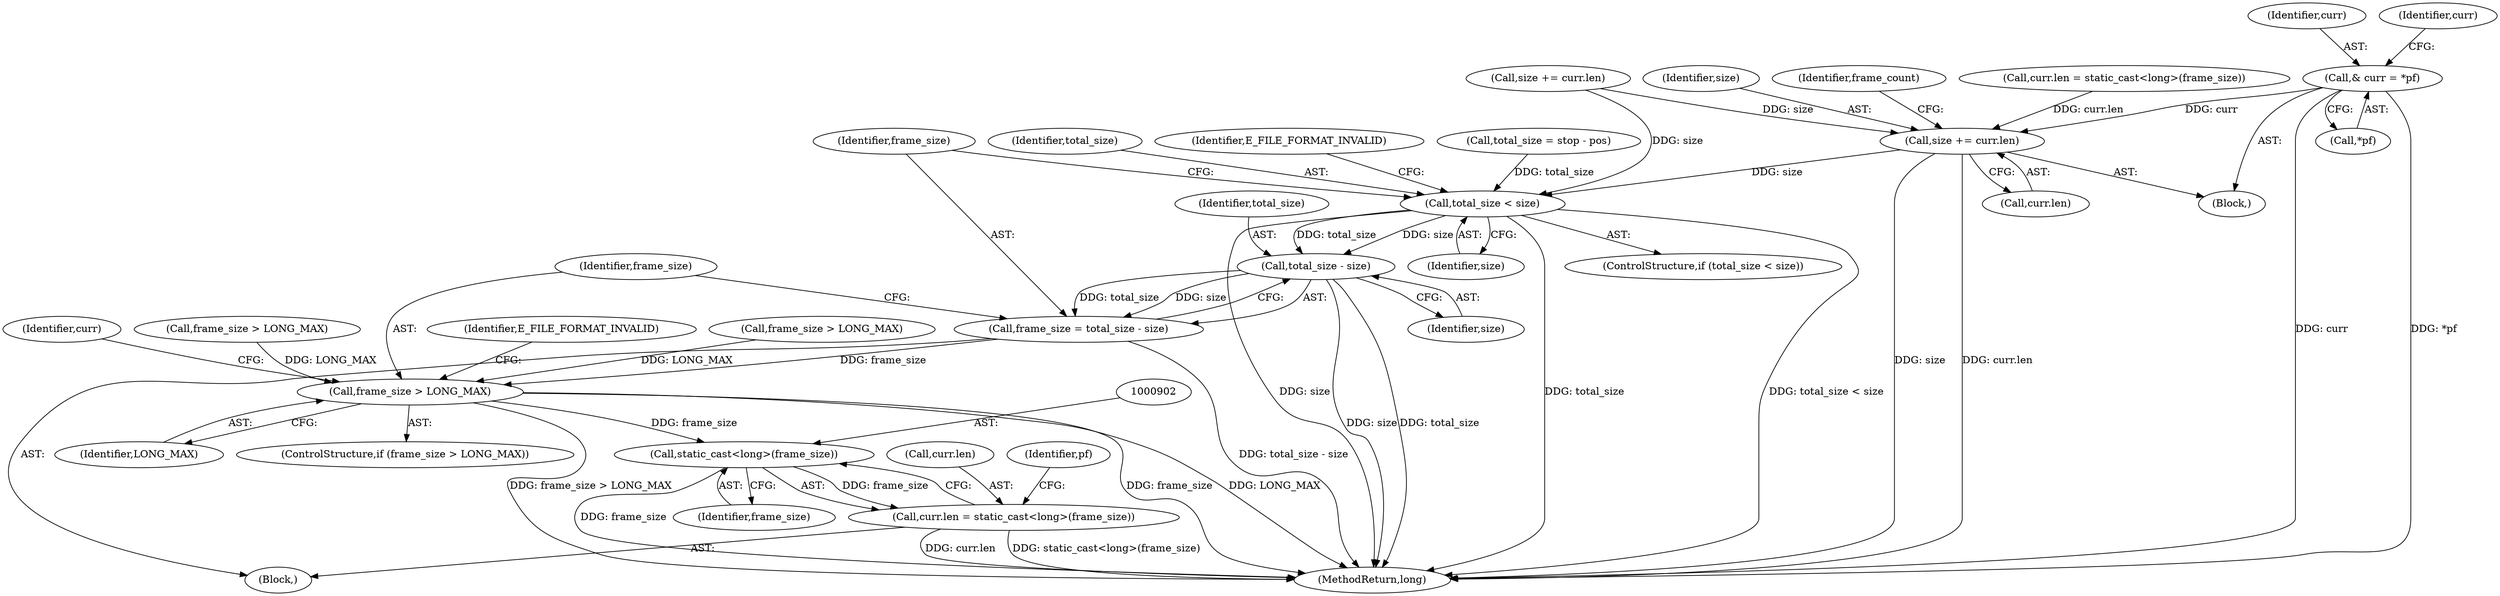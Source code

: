 digraph "1_Android_04839626ed859623901ebd3a5fd483982186b59d_174@pointer" {
"1000745" [label="(Call,& curr = *pf)"];
"1000819" [label="(Call,size += curr.len)"];
"1000881" [label="(Call,total_size < size)"];
"1000888" [label="(Call,total_size - size)"];
"1000886" [label="(Call,frame_size = total_size - size)"];
"1000892" [label="(Call,frame_size > LONG_MAX)"];
"1000901" [label="(Call,static_cast<long>(frame_size))"];
"1000897" [label="(Call,curr.len = static_cast<long>(frame_size))"];
"1000820" [label="(Identifier,size)"];
"1000887" [label="(Identifier,frame_size)"];
"1000897" [label="(Call,curr.len = static_cast<long>(frame_size))"];
"1000891" [label="(ControlStructure,if (frame_size > LONG_MAX))"];
"1000880" [label="(ControlStructure,if (total_size < size))"];
"1000898" [label="(Call,curr.len)"];
"1000882" [label="(Identifier,total_size)"];
"1000886" [label="(Call,frame_size = total_size - size)"];
"1000885" [label="(Identifier,E_FILE_FORMAT_INVALID)"];
"1000746" [label="(Identifier,curr)"];
"1000889" [label="(Identifier,total_size)"];
"1000942" [label="(MethodReturn,long)"];
"1000709" [label="(Block,)"];
"1000894" [label="(Identifier,LONG_MAX)"];
"1000647" [label="(Call,frame_size > LONG_MAX)"];
"1000890" [label="(Identifier,size)"];
"1000903" [label="(Identifier,frame_size)"];
"1000892" [label="(Call,frame_size > LONG_MAX)"];
"1000826" [label="(Block,)"];
"1000881" [label="(Call,total_size < size)"];
"1000896" [label="(Identifier,E_FILE_FORMAT_INVALID)"];
"1000893" [label="(Identifier,frame_size)"];
"1000745" [label="(Call,& curr = *pf)"];
"1000899" [label="(Identifier,curr)"];
"1000905" [label="(Identifier,pf)"];
"1000747" [label="(Call,*pf)"];
"1000825" [label="(Identifier,frame_count)"];
"1000812" [label="(Call,curr.len = static_cast<long>(frame_size))"];
"1000901" [label="(Call,static_cast<long>(frame_size))"];
"1000883" [label="(Identifier,size)"];
"1000751" [label="(Identifier,curr)"];
"1000875" [label="(Call,total_size = stop - pos)"];
"1000821" [label="(Call,curr.len)"];
"1000698" [label="(Call,size += curr.len)"];
"1000819" [label="(Call,size += curr.len)"];
"1000888" [label="(Call,total_size - size)"];
"1000807" [label="(Call,frame_size > LONG_MAX)"];
"1000745" -> "1000709"  [label="AST: "];
"1000745" -> "1000747"  [label="CFG: "];
"1000746" -> "1000745"  [label="AST: "];
"1000747" -> "1000745"  [label="AST: "];
"1000751" -> "1000745"  [label="CFG: "];
"1000745" -> "1000942"  [label="DDG: *pf"];
"1000745" -> "1000942"  [label="DDG: curr"];
"1000745" -> "1000819"  [label="DDG: curr"];
"1000819" -> "1000709"  [label="AST: "];
"1000819" -> "1000821"  [label="CFG: "];
"1000820" -> "1000819"  [label="AST: "];
"1000821" -> "1000819"  [label="AST: "];
"1000825" -> "1000819"  [label="CFG: "];
"1000819" -> "1000942"  [label="DDG: size"];
"1000819" -> "1000942"  [label="DDG: curr.len"];
"1000812" -> "1000819"  [label="DDG: curr.len"];
"1000698" -> "1000819"  [label="DDG: size"];
"1000819" -> "1000881"  [label="DDG: size"];
"1000881" -> "1000880"  [label="AST: "];
"1000881" -> "1000883"  [label="CFG: "];
"1000882" -> "1000881"  [label="AST: "];
"1000883" -> "1000881"  [label="AST: "];
"1000885" -> "1000881"  [label="CFG: "];
"1000887" -> "1000881"  [label="CFG: "];
"1000881" -> "1000942"  [label="DDG: total_size < size"];
"1000881" -> "1000942"  [label="DDG: size"];
"1000881" -> "1000942"  [label="DDG: total_size"];
"1000875" -> "1000881"  [label="DDG: total_size"];
"1000698" -> "1000881"  [label="DDG: size"];
"1000881" -> "1000888"  [label="DDG: total_size"];
"1000881" -> "1000888"  [label="DDG: size"];
"1000888" -> "1000886"  [label="AST: "];
"1000888" -> "1000890"  [label="CFG: "];
"1000889" -> "1000888"  [label="AST: "];
"1000890" -> "1000888"  [label="AST: "];
"1000886" -> "1000888"  [label="CFG: "];
"1000888" -> "1000942"  [label="DDG: size"];
"1000888" -> "1000942"  [label="DDG: total_size"];
"1000888" -> "1000886"  [label="DDG: total_size"];
"1000888" -> "1000886"  [label="DDG: size"];
"1000886" -> "1000826"  [label="AST: "];
"1000887" -> "1000886"  [label="AST: "];
"1000893" -> "1000886"  [label="CFG: "];
"1000886" -> "1000942"  [label="DDG: total_size - size"];
"1000886" -> "1000892"  [label="DDG: frame_size"];
"1000892" -> "1000891"  [label="AST: "];
"1000892" -> "1000894"  [label="CFG: "];
"1000893" -> "1000892"  [label="AST: "];
"1000894" -> "1000892"  [label="AST: "];
"1000896" -> "1000892"  [label="CFG: "];
"1000899" -> "1000892"  [label="CFG: "];
"1000892" -> "1000942"  [label="DDG: frame_size"];
"1000892" -> "1000942"  [label="DDG: frame_size > LONG_MAX"];
"1000892" -> "1000942"  [label="DDG: LONG_MAX"];
"1000807" -> "1000892"  [label="DDG: LONG_MAX"];
"1000647" -> "1000892"  [label="DDG: LONG_MAX"];
"1000892" -> "1000901"  [label="DDG: frame_size"];
"1000901" -> "1000897"  [label="AST: "];
"1000901" -> "1000903"  [label="CFG: "];
"1000902" -> "1000901"  [label="AST: "];
"1000903" -> "1000901"  [label="AST: "];
"1000897" -> "1000901"  [label="CFG: "];
"1000901" -> "1000942"  [label="DDG: frame_size"];
"1000901" -> "1000897"  [label="DDG: frame_size"];
"1000897" -> "1000826"  [label="AST: "];
"1000898" -> "1000897"  [label="AST: "];
"1000905" -> "1000897"  [label="CFG: "];
"1000897" -> "1000942"  [label="DDG: curr.len"];
"1000897" -> "1000942"  [label="DDG: static_cast<long>(frame_size)"];
}
